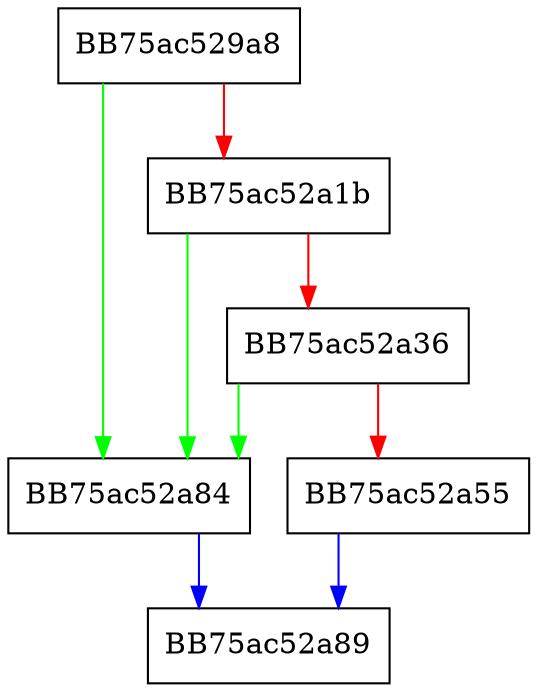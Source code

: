 digraph XmlGetArrayForKey {
  node [shape="box"];
  graph [splines=ortho];
  BB75ac529a8 -> BB75ac52a84 [color="green"];
  BB75ac529a8 -> BB75ac52a1b [color="red"];
  BB75ac52a1b -> BB75ac52a84 [color="green"];
  BB75ac52a1b -> BB75ac52a36 [color="red"];
  BB75ac52a36 -> BB75ac52a84 [color="green"];
  BB75ac52a36 -> BB75ac52a55 [color="red"];
  BB75ac52a55 -> BB75ac52a89 [color="blue"];
  BB75ac52a84 -> BB75ac52a89 [color="blue"];
}